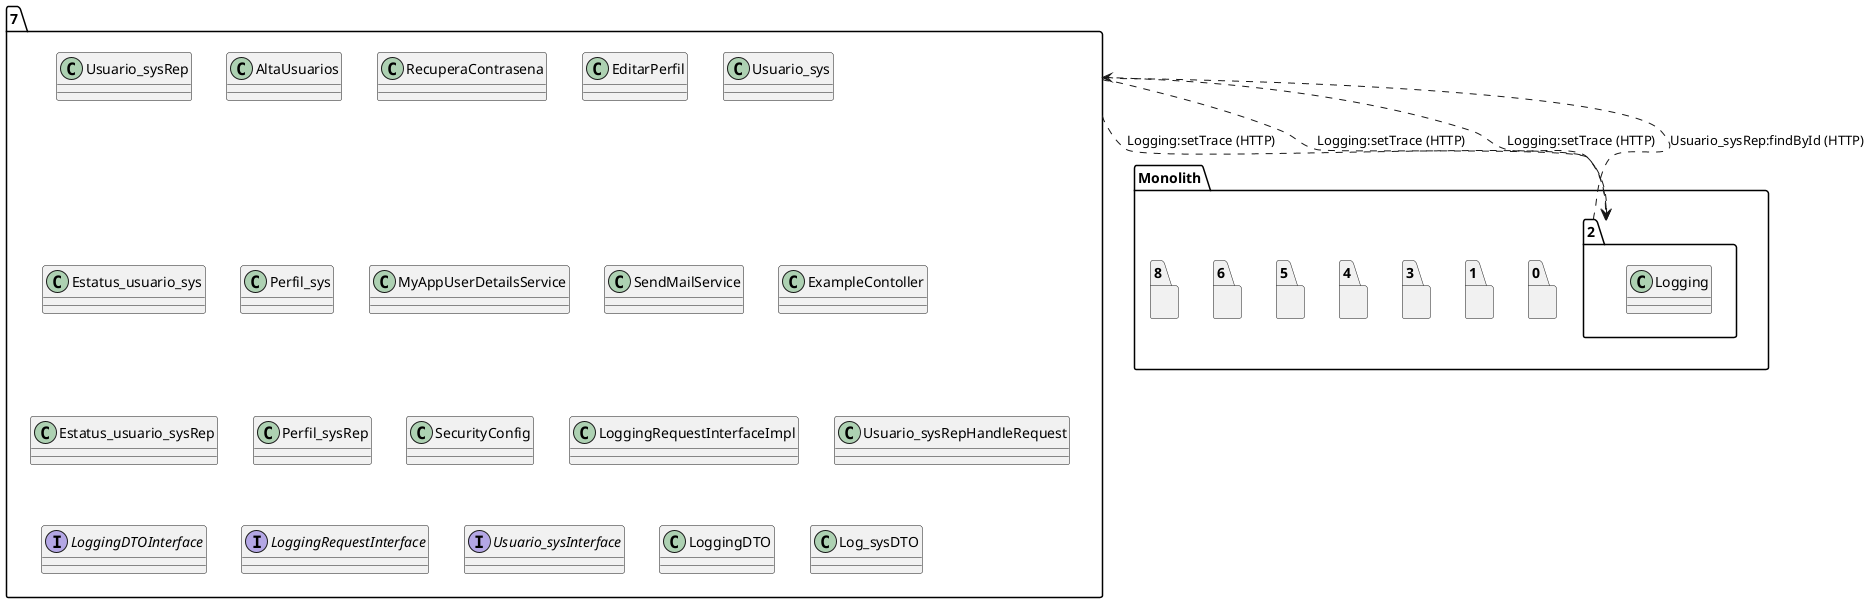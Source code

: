 @startuml
package "7"{
class Usuario_sysRep
class AltaUsuarios
class RecuperaContrasena
class EditarPerfil
class Usuario_sys
class Estatus_usuario_sys
class Perfil_sys
class MyAppUserDetailsService
class SendMailService
class ExampleContoller
class Estatus_usuario_sysRep
class Perfil_sysRep
class SecurityConfig
class LoggingRequestInterfaceImpl
class Usuario_sysRepHandleRequest
interface LoggingDTOInterface
interface LoggingRequestInterface
interface Usuario_sysInterface
class LoggingDTO
class Log_sysDTO
}
package "Monolith" {
package "0"{
}
package "1"{
}
package "2"{
class Logging
class Logging
class Logging
class Logging
}
package "3"{
}
package "4"{
}
package "5"{
}
package "6"{
}
package "8"{
}
}
"7"..>"2":Logging:setTrace (HTTP)
"7"..>"2":Logging:setTrace (HTTP)
"7"..>"2":Logging:setTrace (HTTP)
"2"..>"7":Usuario_sysRep:findById (HTTP)
@enduml